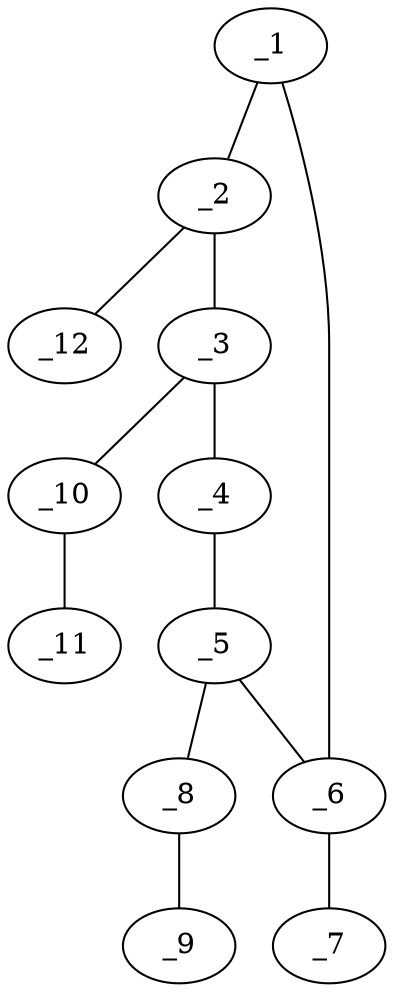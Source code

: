 graph molid659122 {
	_1	 [charge=0,
		chem=4,
		symbol="N  ",
		x="2.866",
		y="-1"];
	_2	 [charge=0,
		chem=1,
		symbol="C  ",
		x="2.866",
		y=0];
	_1 -- _2	 [valence=1];
	_6	 [charge=0,
		chem=1,
		symbol="C  ",
		x="3.732",
		y="-1.5"];
	_1 -- _6	 [valence=2];
	_3	 [charge=0,
		chem=1,
		symbol="C  ",
		x="3.7321",
		y="0.5"];
	_2 -- _3	 [valence=2];
	_12	 [charge=0,
		chem=4,
		symbol="N  ",
		x=2,
		y="0.5"];
	_2 -- _12	 [valence=1];
	_4	 [charge=0,
		chem=1,
		symbol="C  ",
		x="4.5981",
		y=0];
	_3 -- _4	 [valence=1];
	_10	 [charge=0,
		chem=1,
		symbol="C  ",
		x="3.7321",
		y="1.5"];
	_3 -- _10	 [valence=1];
	_5	 [charge=0,
		chem=1,
		symbol="C  ",
		x="4.5981",
		y="-1"];
	_4 -- _5	 [valence=2];
	_5 -- _6	 [valence=1];
	_8	 [charge=0,
		chem=1,
		symbol="C  ",
		x="5.4641",
		y="-1.5"];
	_5 -- _8	 [valence=1];
	_7	 [charge=0,
		chem=4,
		symbol="N  ",
		x="3.732",
		y="-2.5"];
	_6 -- _7	 [valence=1];
	_9	 [charge=0,
		chem=4,
		symbol="N  ",
		x="6.3301",
		y="-2"];
	_8 -- _9	 [valence=3];
	_11	 [charge=0,
		chem=4,
		symbol="N  ",
		x="3.7321",
		y="2.5"];
	_10 -- _11	 [valence=3];
}
